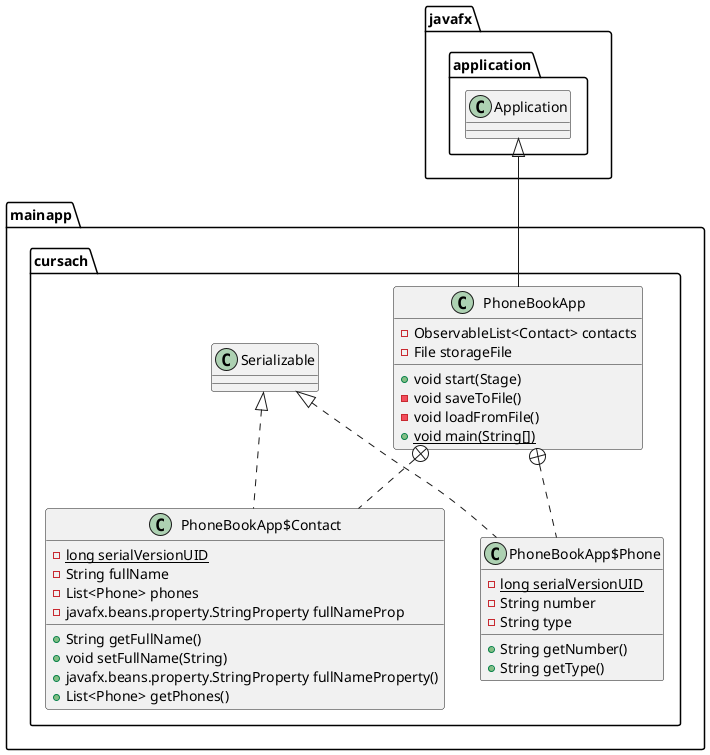 @startuml
class mainapp.cursach.PhoneBookApp {
- ObservableList<Contact> contacts
- File storageFile
+ void start(Stage)
- void saveToFile()
- void loadFromFile()
+ {static} void main(String[])
}


class mainapp.cursach.PhoneBookApp$Contact {
- {static} long serialVersionUID
- String fullName
- List<Phone> phones
- javafx.beans.property.StringProperty fullNameProp
+ String getFullName()
+ void setFullName(String)
+ javafx.beans.property.StringProperty fullNameProperty()
+ List<Phone> getPhones()
}


class mainapp.cursach.PhoneBookApp$Phone {
- {static} long serialVersionUID
- String number
- String type
+ String getNumber()
+ String getType()
}




javafx.application.Application <|-- mainapp.cursach.PhoneBookApp
mainapp.cursach.PhoneBookApp +.. mainapp.cursach.PhoneBookApp$Contact
mainapp.cursach.Serializable <|.. mainapp.cursach.PhoneBookApp$Contact
mainapp.cursach.PhoneBookApp +.. mainapp.cursach.PhoneBookApp$Phone
mainapp.cursach.Serializable <|.. mainapp.cursach.PhoneBookApp$Phone
@enduml